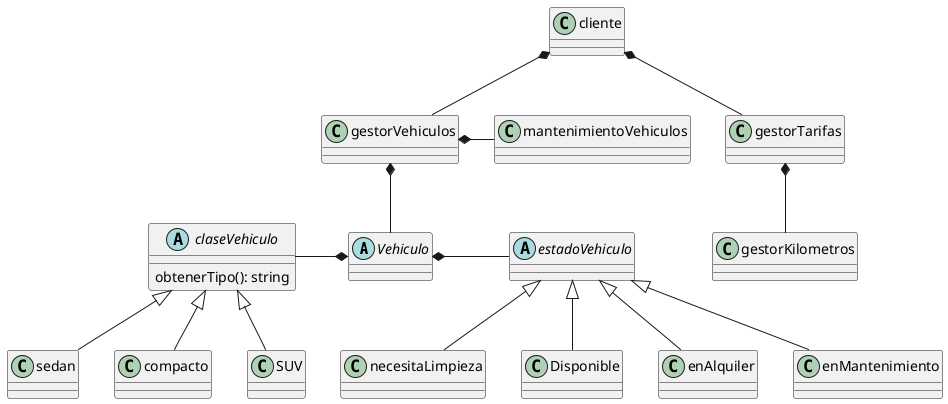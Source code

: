 @startuml

abstract class Vehiculo {
    
}

abstract class claseVehiculo {
    obtenerTipo(): string
}

class sedan {
    
}

class compacto {

}

class SUV {

}

abstract class estadoVehiculo {

}

class necesitaLimpieza {

}

class Disponible {
    
}

class enAlquiler {
    
}

class enMantenimiento {
    
}

class gestorTarifas {

}

class gestorVehiculos {

}

class cliente {

}

class gestorKilometros {

}

class mantenimientoVehiculos {

}

gestorTarifas *-- gestorKilometros
gestorVehiculos *-r- mantenimientoVehiculos
cliente *-d- gestorVehiculos
cliente *-d- gestorTarifas 
gestorVehiculos *-- Vehiculo

Vehiculo *-l- claseVehiculo
Vehiculo *-r- estadoVehiculo

claseVehiculo <|-d- sedan
claseVehiculo <|-d- compacto
claseVehiculo <|-d- SUV

estadoVehiculo <|-d- necesitaLimpieza
estadoVehiculo <|-d- Disponible
estadoVehiculo <|-d- enAlquiler
estadoVehiculo <|-d- enMantenimiento